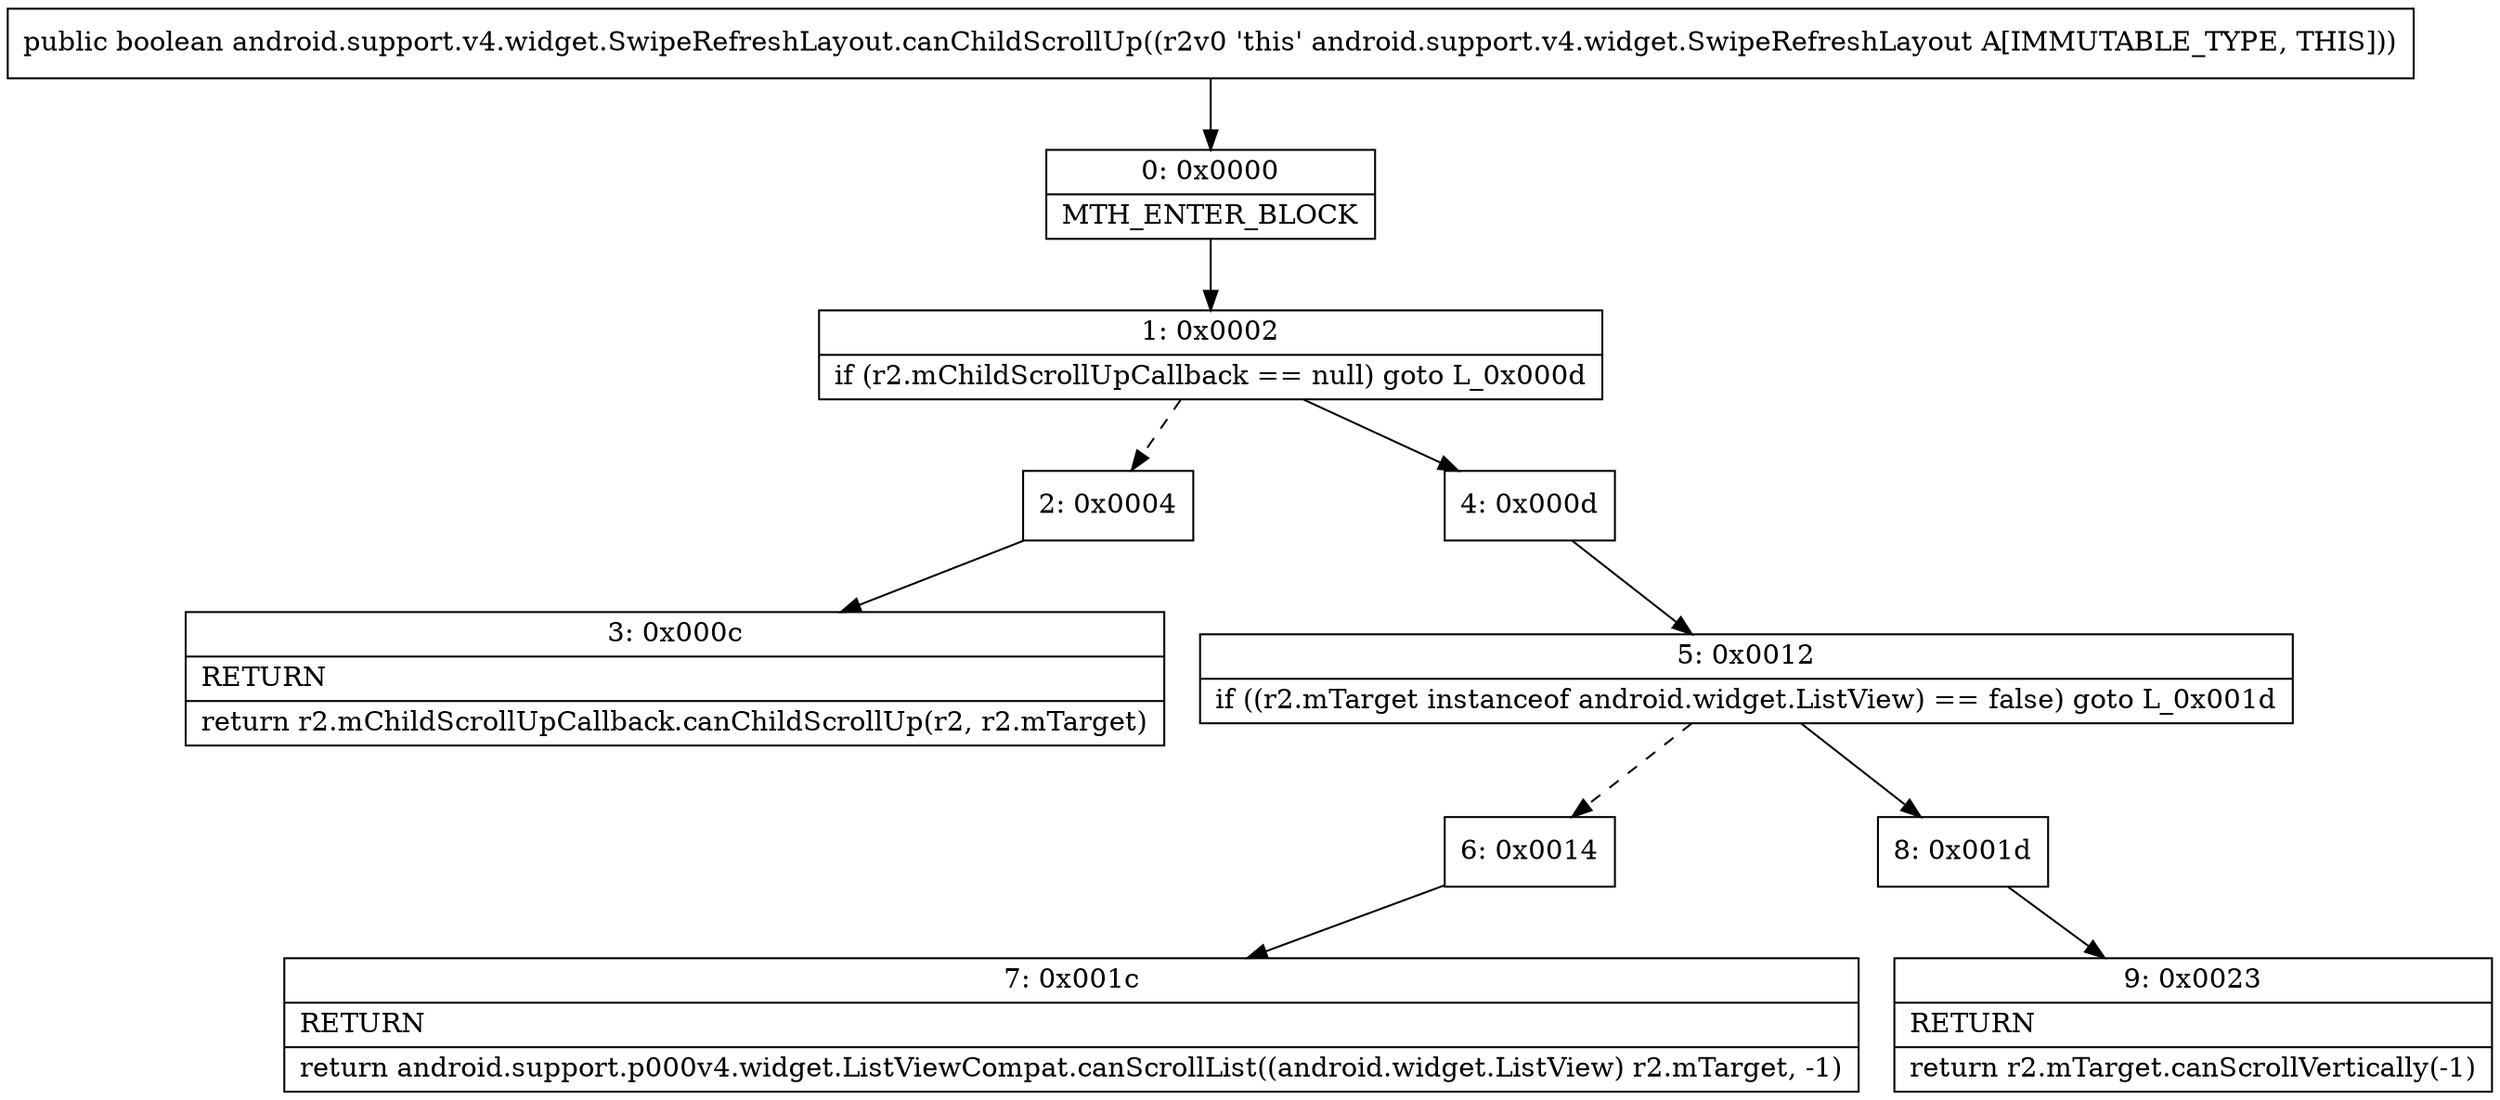digraph "CFG forandroid.support.v4.widget.SwipeRefreshLayout.canChildScrollUp()Z" {
Node_0 [shape=record,label="{0\:\ 0x0000|MTH_ENTER_BLOCK\l}"];
Node_1 [shape=record,label="{1\:\ 0x0002|if (r2.mChildScrollUpCallback == null) goto L_0x000d\l}"];
Node_2 [shape=record,label="{2\:\ 0x0004}"];
Node_3 [shape=record,label="{3\:\ 0x000c|RETURN\l|return r2.mChildScrollUpCallback.canChildScrollUp(r2, r2.mTarget)\l}"];
Node_4 [shape=record,label="{4\:\ 0x000d}"];
Node_5 [shape=record,label="{5\:\ 0x0012|if ((r2.mTarget instanceof android.widget.ListView) == false) goto L_0x001d\l}"];
Node_6 [shape=record,label="{6\:\ 0x0014}"];
Node_7 [shape=record,label="{7\:\ 0x001c|RETURN\l|return android.support.p000v4.widget.ListViewCompat.canScrollList((android.widget.ListView) r2.mTarget, \-1)\l}"];
Node_8 [shape=record,label="{8\:\ 0x001d}"];
Node_9 [shape=record,label="{9\:\ 0x0023|RETURN\l|return r2.mTarget.canScrollVertically(\-1)\l}"];
MethodNode[shape=record,label="{public boolean android.support.v4.widget.SwipeRefreshLayout.canChildScrollUp((r2v0 'this' android.support.v4.widget.SwipeRefreshLayout A[IMMUTABLE_TYPE, THIS])) }"];
MethodNode -> Node_0;
Node_0 -> Node_1;
Node_1 -> Node_2[style=dashed];
Node_1 -> Node_4;
Node_2 -> Node_3;
Node_4 -> Node_5;
Node_5 -> Node_6[style=dashed];
Node_5 -> Node_8;
Node_6 -> Node_7;
Node_8 -> Node_9;
}

